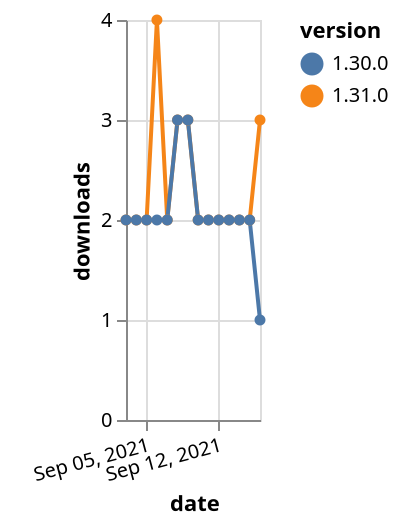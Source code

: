 {"$schema": "https://vega.github.io/schema/vega-lite/v5.json", "description": "A simple bar chart with embedded data.", "data": {"values": [{"date": "2021-09-03", "total": 1682, "delta": 2, "version": "1.31.0"}, {"date": "2021-09-04", "total": 1684, "delta": 2, "version": "1.31.0"}, {"date": "2021-09-05", "total": 1686, "delta": 2, "version": "1.31.0"}, {"date": "2021-09-06", "total": 1690, "delta": 4, "version": "1.31.0"}, {"date": "2021-09-07", "total": 1692, "delta": 2, "version": "1.31.0"}, {"date": "2021-09-08", "total": 1695, "delta": 3, "version": "1.31.0"}, {"date": "2021-09-09", "total": 1698, "delta": 3, "version": "1.31.0"}, {"date": "2021-09-10", "total": 1700, "delta": 2, "version": "1.31.0"}, {"date": "2021-09-11", "total": 1702, "delta": 2, "version": "1.31.0"}, {"date": "2021-09-12", "total": 1704, "delta": 2, "version": "1.31.0"}, {"date": "2021-09-13", "total": 1706, "delta": 2, "version": "1.31.0"}, {"date": "2021-09-14", "total": 1708, "delta": 2, "version": "1.31.0"}, {"date": "2021-09-15", "total": 1710, "delta": 2, "version": "1.31.0"}, {"date": "2021-09-16", "total": 1713, "delta": 3, "version": "1.31.0"}, {"date": "2021-09-03", "total": 2084, "delta": 2, "version": "1.30.0"}, {"date": "2021-09-04", "total": 2086, "delta": 2, "version": "1.30.0"}, {"date": "2021-09-05", "total": 2088, "delta": 2, "version": "1.30.0"}, {"date": "2021-09-06", "total": 2090, "delta": 2, "version": "1.30.0"}, {"date": "2021-09-07", "total": 2092, "delta": 2, "version": "1.30.0"}, {"date": "2021-09-08", "total": 2095, "delta": 3, "version": "1.30.0"}, {"date": "2021-09-09", "total": 2098, "delta": 3, "version": "1.30.0"}, {"date": "2021-09-10", "total": 2100, "delta": 2, "version": "1.30.0"}, {"date": "2021-09-11", "total": 2102, "delta": 2, "version": "1.30.0"}, {"date": "2021-09-12", "total": 2104, "delta": 2, "version": "1.30.0"}, {"date": "2021-09-13", "total": 2106, "delta": 2, "version": "1.30.0"}, {"date": "2021-09-14", "total": 2108, "delta": 2, "version": "1.30.0"}, {"date": "2021-09-15", "total": 2110, "delta": 2, "version": "1.30.0"}, {"date": "2021-09-16", "total": 2111, "delta": 1, "version": "1.30.0"}]}, "width": "container", "mark": {"type": "line", "point": {"filled": true}}, "encoding": {"x": {"field": "date", "type": "temporal", "timeUnit": "yearmonthdate", "title": "date", "axis": {"labelAngle": -15}}, "y": {"field": "delta", "type": "quantitative", "title": "downloads"}, "color": {"field": "version", "type": "nominal"}, "tooltip": {"field": "delta"}}}